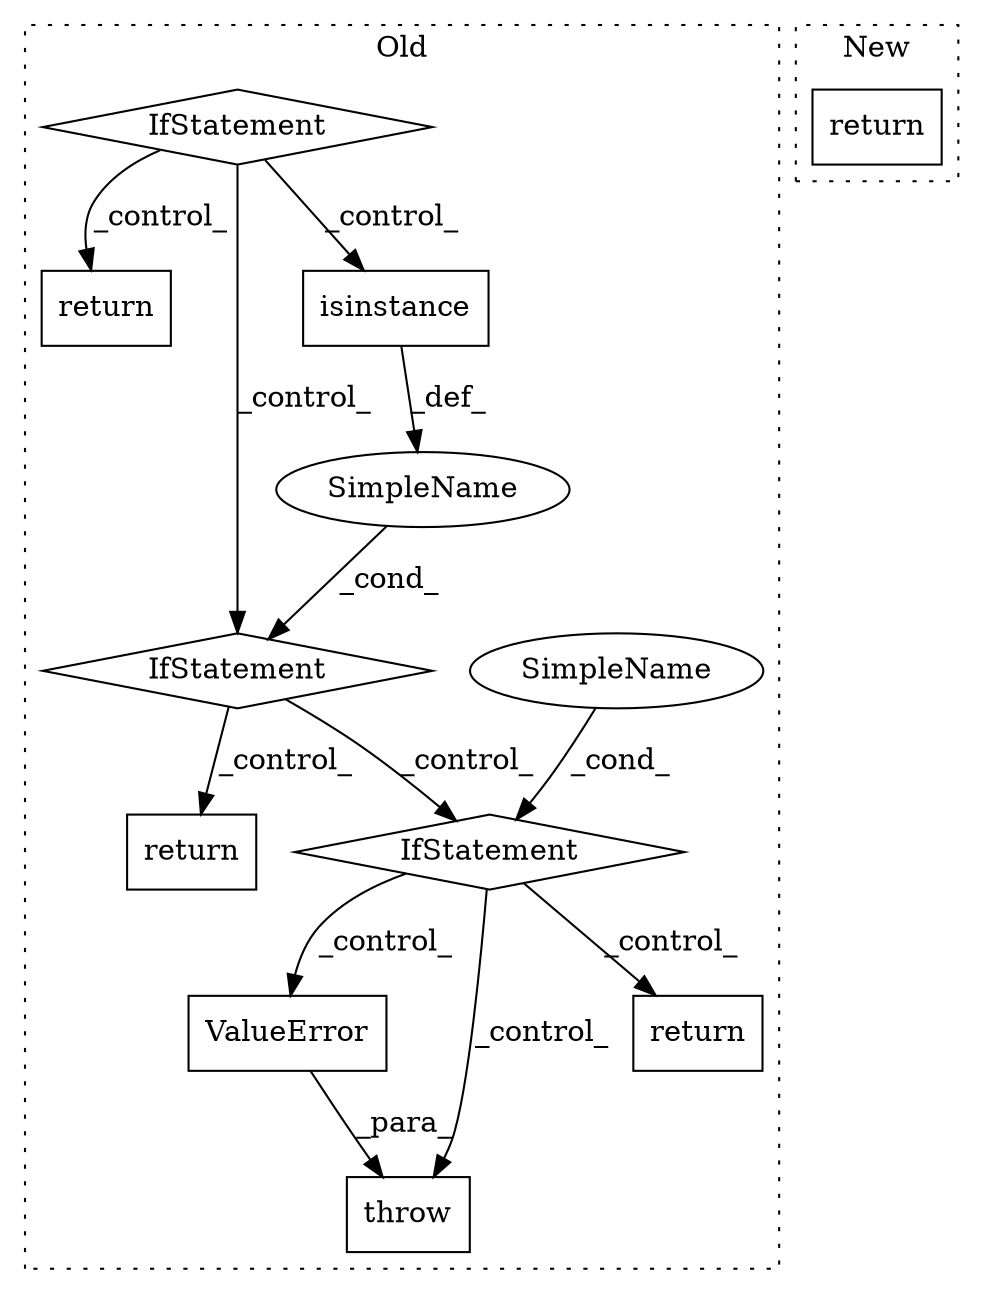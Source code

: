 digraph G {
subgraph cluster0 {
1 [label="ValueError" a="32" s="750,803" l="11,1" shape="box"];
3 [label="throw" a="53" s="744" l="6" shape="box"];
4 [label="SimpleName" a="42" s="" l="" shape="ellipse"];
5 [label="IfStatement" a="25" s="667,695" l="4,2" shape="diamond"];
6 [label="return" a="41" s="707" l="7" shape="box"];
7 [label="SimpleName" a="42" s="" l="" shape="ellipse"];
8 [label="IfStatement" a="25" s="270,281" l="4,2" shape="diamond"];
9 [label="return" a="41" s="401" l="7" shape="box"];
10 [label="IfStatement" a="25" s="570,597" l="4,2" shape="diamond"];
11 [label="return" a="41" s="609" l="7" shape="box"];
12 [label="isinstance" a="32" s="574,596" l="11,1" shape="box"];
label = "Old";
style="dotted";
}
subgraph cluster1 {
2 [label="return" a="41" s="240" l="7" shape="box"];
label = "New";
style="dotted";
}
1 -> 3 [label="_para_"];
4 -> 5 [label="_cond_"];
5 -> 6 [label="_control_"];
5 -> 3 [label="_control_"];
5 -> 1 [label="_control_"];
7 -> 10 [label="_cond_"];
8 -> 9 [label="_control_"];
8 -> 10 [label="_control_"];
8 -> 12 [label="_control_"];
10 -> 5 [label="_control_"];
10 -> 11 [label="_control_"];
12 -> 7 [label="_def_"];
}